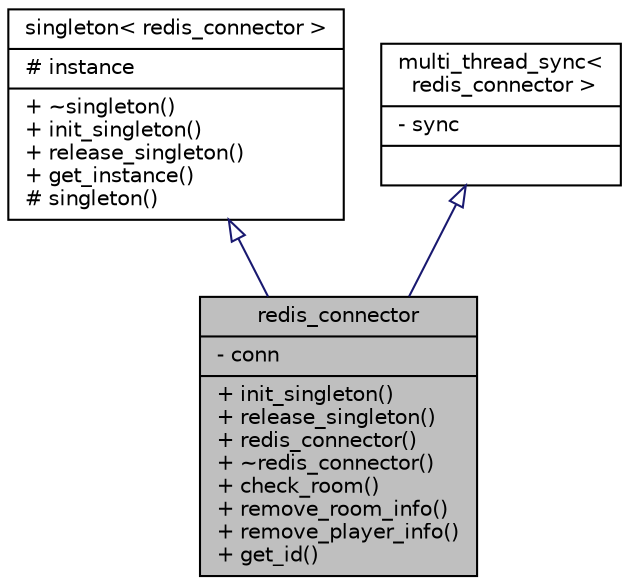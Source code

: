 digraph "redis_connector"
{
  edge [fontname="Helvetica",fontsize="10",labelfontname="Helvetica",labelfontsize="10"];
  node [fontname="Helvetica",fontsize="10",shape=record];
  Node0 [label="{redis_connector\n|- conn\l|+ init_singleton()\l+ release_singleton()\l+ redis_connector()\l+ ~redis_connector()\l+ check_room()\l+ remove_room_info()\l+ remove_player_info()\l+ get_id()\l}",height=0.2,width=0.4,color="black", fillcolor="grey75", style="filled", fontcolor="black"];
  Node1 -> Node0 [dir="back",color="midnightblue",fontsize="10",style="solid",arrowtail="onormal",fontname="Helvetica"];
  Node1 [label="{singleton\< redis_connector \>\n|# instance\l|+ ~singleton()\l+ init_singleton()\l+ release_singleton()\l+ get_instance()\l# singleton()\l}",height=0.2,width=0.4,color="black", fillcolor="white", style="filled",URL="$classsingleton.html"];
  Node2 -> Node0 [dir="back",color="midnightblue",fontsize="10",style="solid",arrowtail="onormal",fontname="Helvetica"];
  Node2 [label="{multi_thread_sync\<\l redis_connector \>\n|- sync\l|}",height=0.2,width=0.4,color="black", fillcolor="white", style="filled",URL="$classmulti__thread__sync.html"];
}

